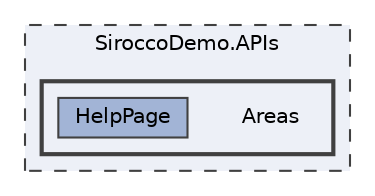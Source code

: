 digraph "SiroccoDemo.APIs/Areas"
{
 // LATEX_PDF_SIZE
  bgcolor="transparent";
  edge [fontname=Helvetica,fontsize=10,labelfontname=Helvetica,labelfontsize=10];
  node [fontname=Helvetica,fontsize=10,shape=box,height=0.2,width=0.4];
  compound=true
  subgraph clusterdir_d8b1313e462f24a2a7be9d9d1fc1fe6f {
    graph [ bgcolor="#edf0f7", pencolor="grey25", label="SiroccoDemo.APIs", fontname=Helvetica,fontsize=10 style="filled,dashed", URL="dir_d8b1313e462f24a2a7be9d9d1fc1fe6f.html",tooltip=""]
  subgraph clusterdir_1dd0464b793a3393aa9feb1d5158ebb7 {
    graph [ bgcolor="#edf0f7", pencolor="grey25", label="", fontname=Helvetica,fontsize=10 style="filled,bold", URL="dir_1dd0464b793a3393aa9feb1d5158ebb7.html",tooltip=""]
    dir_1dd0464b793a3393aa9feb1d5158ebb7 [shape=plaintext, label="Areas"];
  dir_eb76d1b9bc1d3d51243a9e76a4cec05c [label="HelpPage", fillcolor="#a2b4d6", color="grey25", style="filled", URL="dir_eb76d1b9bc1d3d51243a9e76a4cec05c.html",tooltip=""];
  }
  }
}
